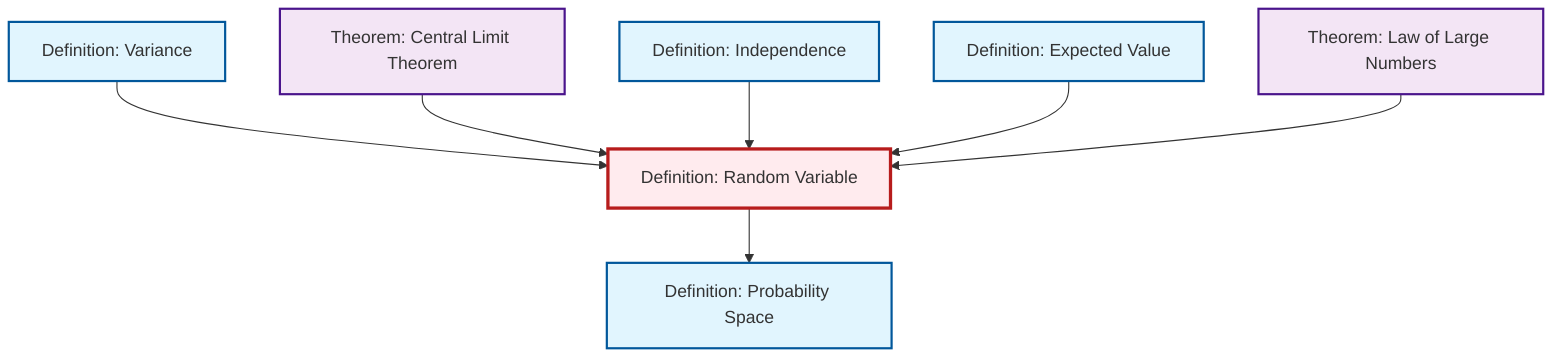graph TD
    classDef definition fill:#e1f5fe,stroke:#01579b,stroke-width:2px
    classDef theorem fill:#f3e5f5,stroke:#4a148c,stroke-width:2px
    classDef axiom fill:#fff3e0,stroke:#e65100,stroke-width:2px
    classDef example fill:#e8f5e9,stroke:#1b5e20,stroke-width:2px
    classDef current fill:#ffebee,stroke:#b71c1c,stroke-width:3px
    def-random-variable["Definition: Random Variable"]:::definition
    def-variance["Definition: Variance"]:::definition
    thm-central-limit["Theorem: Central Limit Theorem"]:::theorem
    def-expectation["Definition: Expected Value"]:::definition
    thm-law-of-large-numbers["Theorem: Law of Large Numbers"]:::theorem
    def-independence["Definition: Independence"]:::definition
    def-probability-space["Definition: Probability Space"]:::definition
    def-variance --> def-random-variable
    thm-central-limit --> def-random-variable
    def-independence --> def-random-variable
    def-expectation --> def-random-variable
    def-random-variable --> def-probability-space
    thm-law-of-large-numbers --> def-random-variable
    class def-random-variable current
